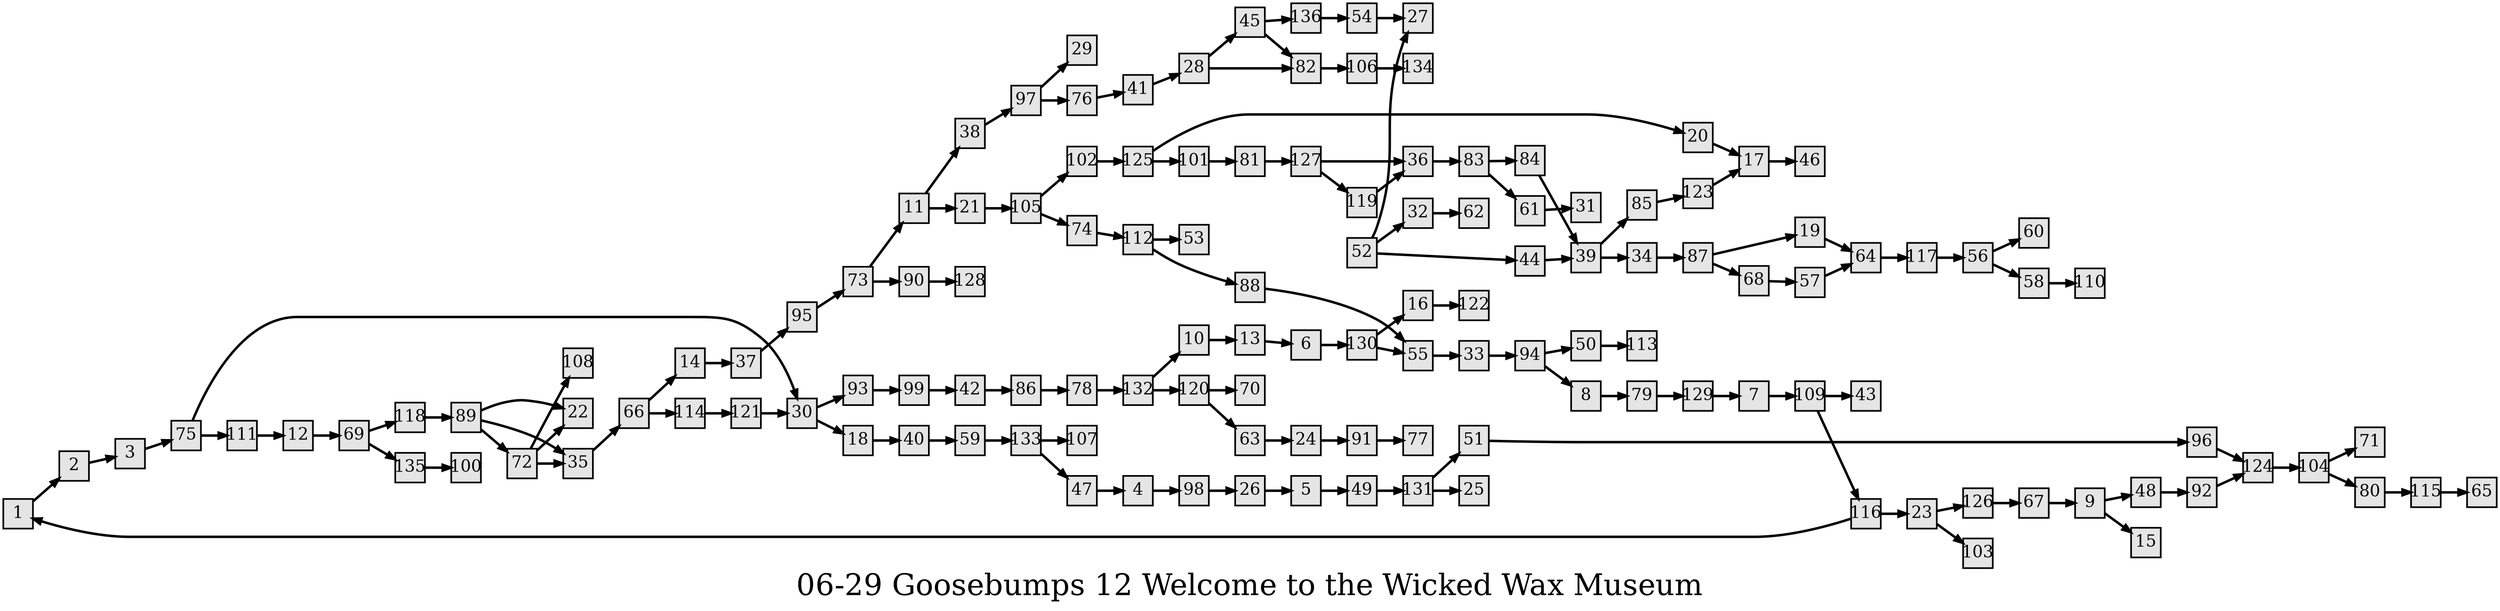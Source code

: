 digraph g{
  graph [ label="06-29 Goosebumps 12 Welcome to the Wicked Wax Museum" rankdir=LR, ordering=out, fontsize=36, nodesep="0.35", ranksep="0.45"];
  node  [shape=rect, penwidth=2, fontsize=20, style=filled, fillcolor=grey90, margin="0,0", labelfloat=true, regular=true, fixedsize=true];
  edge  [labelfloat=true, penwidth=3, fontsize=12];
  // ---;
  // group  : Katz;
  // id     : 06-29;
  // gbid   : 1210;
  // series : Give Yourself Goosebumps;
  // title  : Welcome to the Wicked Wax Museum;
  // author : R.L. Stine;
  // credit:;
  // - name : Yee-Ann Wong;
  // role : encoder;
  // date : 2017-08-24;
  // - name : Jeremy Douglass;
  // role : editor;
  // date : 2017-10-19;
  // render:;
  // - name   : small;
  // styles : gvStyles-small.txt;
  // engine : dot;
  // comment: >;
  
  // ---;
  
  // From | To | Label;
  
  1 -> 2;
  2 -> 3;
  3 -> 75;
  4 -> 98;
  5 -> 49;
  6 -> 130;
  7 -> 109;
  8 -> 79;
  9 -> 48;
  9 -> 15;
  10 -> 13;
  11 -> 38;
  11 -> 21;
  12 -> 69;
  13 -> 6;
  14 -> 37;
  16 -> 122;
  17 -> 46;
  18 -> 40;
  19 -> 64;
  20 -> 17;
  21 -> 105;
  23 -> 126;
  23 -> 103;
  24 -> 91;
  26 -> 5;
  52 -> 27;
  28 -> 45;
  28 -> 82;
  30 -> 93;
  30 -> 18;
  32 -> 62;
  33 -> 94;
  34 -> 87;
  35 -> 66;
  36 -> 83;
  37 -> 95;
  38 -> 97;
  39 -> 85;
  39 -> 34;
  40 -> 59;
  41 -> 28;
  42 -> 86;
  44 -> 39;
  45 -> 136;
  45 -> 82;
  47 -> 4;
  48 -> 92;
  49 -> 131;
  50 -> 113;
  51 -> 96;
  52 -> 32;
  52 -> 44;
  54 -> 27;
  55 -> 33;
  56 -> 60;
  56 -> 58;
  57 -> 64;
  58 -> 110;
  59 -> 133;
  61 -> 31;
  63 -> 24;
  64 -> 117;
  66 -> 14;
  66 -> 114;
  67 -> 9;
  68 -> 57;
  69 -> 118;
  69 -> 135;
  72 -> 108;
  72 -> 22;
  72 -> 35;
  73 -> 11;
  73 -> 90;
  74 -> 112;
  75 -> 30;
  75 -> 111;
  76 -> 41;
  78 -> 132;
  79 -> 129;
  80 -> 115;
  81 -> 127;
  82 -> 106;
  83 -> 84;
  83 -> 61;
  84 -> 39;
  85 -> 123;
  86 -> 78;
  87 -> 19;
  87 -> 68;
  88 -> 55;
  89 -> 22;
  89 -> 35;
  89 -> 72;
  90 -> 128;
  91 -> 77;
  92 -> 124;
  93 -> 99;
  94 -> 50;
  94 -> 8;
  95 -> 73;
  96 -> 124;
  97 -> 29;
  97 -> 76;
  98 -> 26;
  99 -> 42;
  101 -> 81;
  102 -> 125;
  104 -> 71;
  104 -> 80;
  105 -> 102;
  105 -> 74;
  106 -> 134;
  109 -> 43;
  109 -> 116;
  111 -> 12;
  112 -> 53;
  114 -> 121;
  115 -> 65;
  116 -> 23;
  116 -> 1;
  117 -> 56;
  118 -> 89;
  119 -> 36;
  120 -> 70;
  120 -> 63;
  121 -> 30;
  112 -> 88;
  123 -> 17;
  124 -> 104;
  125 -> 20;
  125 -> 101;
  126 -> 67;
  127 -> 36;
  127 -> 119;
  129 -> 7;
  130 -> 16;
  130 -> 55;
  131 -> 51;
  131 -> 25;
  132 -> 10;
  132 -> 120;
  133 -> 107;
  133 -> 47;
  135 -> 100;
  136 -> 54;
}

